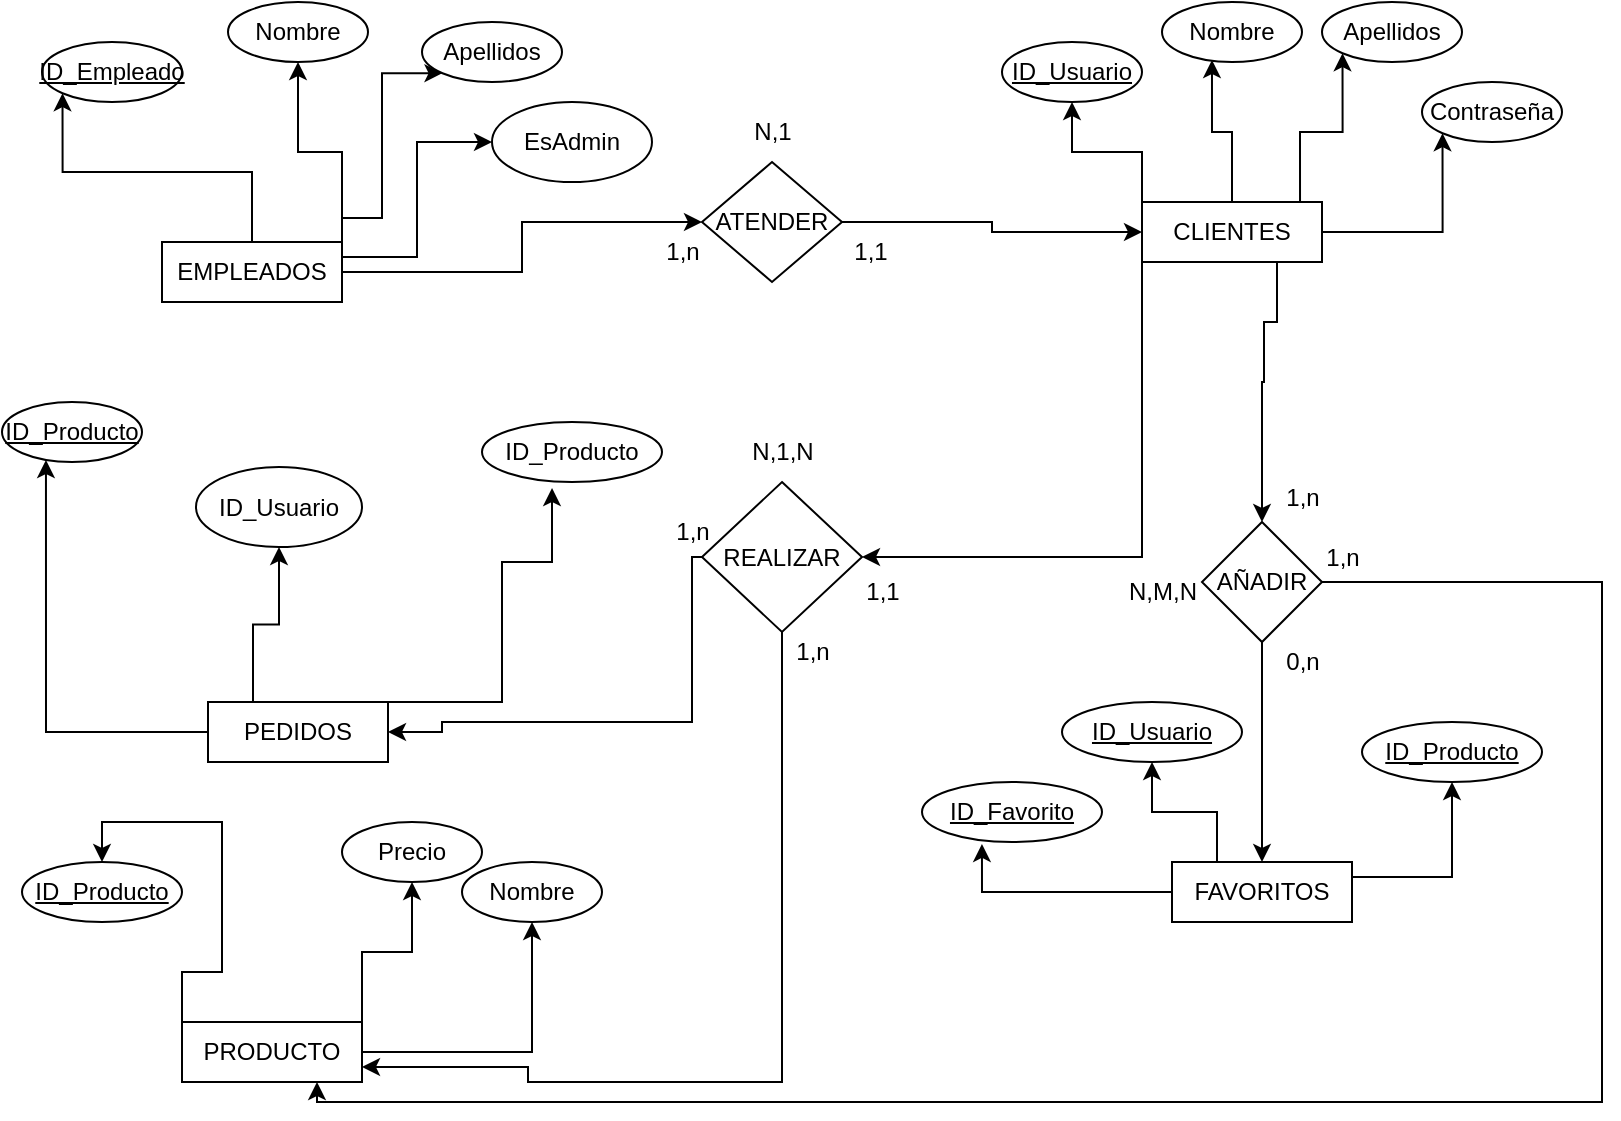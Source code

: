 <mxfile version="24.8.3">
  <diagram name="Página-1" id="PMsqZecU0XxBIimgPMBO">
    <mxGraphModel dx="1195" dy="687" grid="1" gridSize="10" guides="1" tooltips="1" connect="1" arrows="1" fold="1" page="1" pageScale="1" pageWidth="827" pageHeight="1169" math="0" shadow="0">
      <root>
        <mxCell id="0" />
        <mxCell id="1" parent="0" />
        <mxCell id="o4-KJ6wp64jlqF8P8WxI-15" style="edgeStyle=orthogonalEdgeStyle;rounded=0;orthogonalLoop=1;jettySize=auto;html=1;entryX=0;entryY=1;entryDx=0;entryDy=0;exitX=0.878;exitY=0.067;exitDx=0;exitDy=0;exitPerimeter=0;" edge="1" parent="1" source="o4-KJ6wp64jlqF8P8WxI-1" target="o4-KJ6wp64jlqF8P8WxI-10">
          <mxGeometry relative="1" as="geometry">
            <mxPoint x="660" y="100" as="sourcePoint" />
          </mxGeometry>
        </mxCell>
        <mxCell id="o4-KJ6wp64jlqF8P8WxI-16" style="edgeStyle=orthogonalEdgeStyle;rounded=0;orthogonalLoop=1;jettySize=auto;html=1;entryX=0;entryY=1;entryDx=0;entryDy=0;" edge="1" parent="1" source="o4-KJ6wp64jlqF8P8WxI-1" target="o4-KJ6wp64jlqF8P8WxI-11">
          <mxGeometry relative="1" as="geometry" />
        </mxCell>
        <mxCell id="o4-KJ6wp64jlqF8P8WxI-61" style="edgeStyle=orthogonalEdgeStyle;rounded=0;orthogonalLoop=1;jettySize=auto;html=1;exitX=0;exitY=0;exitDx=0;exitDy=0;entryX=0.5;entryY=1;entryDx=0;entryDy=0;" edge="1" parent="1" source="o4-KJ6wp64jlqF8P8WxI-1" target="o4-KJ6wp64jlqF8P8WxI-6">
          <mxGeometry relative="1" as="geometry" />
        </mxCell>
        <mxCell id="o4-KJ6wp64jlqF8P8WxI-67" style="edgeStyle=orthogonalEdgeStyle;rounded=0;orthogonalLoop=1;jettySize=auto;html=1;exitX=0.75;exitY=1;exitDx=0;exitDy=0;entryX=0.5;entryY=0;entryDx=0;entryDy=0;" edge="1" parent="1" source="o4-KJ6wp64jlqF8P8WxI-1" target="o4-KJ6wp64jlqF8P8WxI-71">
          <mxGeometry relative="1" as="geometry">
            <mxPoint x="630" y="200.0" as="targetPoint" />
            <Array as="points">
              <mxPoint x="638" y="170" />
              <mxPoint x="631" y="170" />
              <mxPoint x="631" y="200" />
              <mxPoint x="630" y="200" />
            </Array>
          </mxGeometry>
        </mxCell>
        <mxCell id="o4-KJ6wp64jlqF8P8WxI-74" style="edgeStyle=orthogonalEdgeStyle;rounded=0;orthogonalLoop=1;jettySize=auto;html=1;exitX=0;exitY=1;exitDx=0;exitDy=0;entryX=1;entryY=0.5;entryDx=0;entryDy=0;" edge="1" parent="1" source="o4-KJ6wp64jlqF8P8WxI-1" target="o4-KJ6wp64jlqF8P8WxI-73">
          <mxGeometry relative="1" as="geometry" />
        </mxCell>
        <mxCell id="o4-KJ6wp64jlqF8P8WxI-1" value="CLIENTES" style="rounded=0;whiteSpace=wrap;html=1;" vertex="1" parent="1">
          <mxGeometry x="570" y="110" width="90" height="30" as="geometry" />
        </mxCell>
        <mxCell id="o4-KJ6wp64jlqF8P8WxI-20" style="edgeStyle=orthogonalEdgeStyle;rounded=0;orthogonalLoop=1;jettySize=auto;html=1;entryX=0;entryY=1;entryDx=0;entryDy=0;" edge="1" parent="1" source="o4-KJ6wp64jlqF8P8WxI-2" target="o4-KJ6wp64jlqF8P8WxI-17">
          <mxGeometry relative="1" as="geometry" />
        </mxCell>
        <mxCell id="o4-KJ6wp64jlqF8P8WxI-22" style="edgeStyle=orthogonalEdgeStyle;rounded=0;orthogonalLoop=1;jettySize=auto;html=1;exitX=1;exitY=0.25;exitDx=0;exitDy=0;entryX=0;entryY=1;entryDx=0;entryDy=0;" edge="1" parent="1" source="o4-KJ6wp64jlqF8P8WxI-2" target="o4-KJ6wp64jlqF8P8WxI-19">
          <mxGeometry relative="1" as="geometry">
            <Array as="points">
              <mxPoint x="190" y="118" />
              <mxPoint x="190" y="46" />
            </Array>
          </mxGeometry>
        </mxCell>
        <mxCell id="o4-KJ6wp64jlqF8P8WxI-25" style="edgeStyle=orthogonalEdgeStyle;rounded=0;orthogonalLoop=1;jettySize=auto;html=1;exitX=1;exitY=0;exitDx=0;exitDy=0;entryX=0.5;entryY=1;entryDx=0;entryDy=0;" edge="1" parent="1" source="o4-KJ6wp64jlqF8P8WxI-2" target="o4-KJ6wp64jlqF8P8WxI-18">
          <mxGeometry relative="1" as="geometry" />
        </mxCell>
        <mxCell id="o4-KJ6wp64jlqF8P8WxI-69" style="edgeStyle=orthogonalEdgeStyle;rounded=0;orthogonalLoop=1;jettySize=auto;html=1;entryX=0;entryY=0.5;entryDx=0;entryDy=0;" edge="1" parent="1" source="o4-KJ6wp64jlqF8P8WxI-2" target="o4-KJ6wp64jlqF8P8WxI-68">
          <mxGeometry relative="1" as="geometry" />
        </mxCell>
        <mxCell id="o4-KJ6wp64jlqF8P8WxI-84" style="edgeStyle=orthogonalEdgeStyle;rounded=0;orthogonalLoop=1;jettySize=auto;html=1;exitX=1;exitY=0.25;exitDx=0;exitDy=0;entryX=0;entryY=0.5;entryDx=0;entryDy=0;" edge="1" parent="1" source="o4-KJ6wp64jlqF8P8WxI-2" target="o4-KJ6wp64jlqF8P8WxI-83">
          <mxGeometry relative="1" as="geometry" />
        </mxCell>
        <mxCell id="o4-KJ6wp64jlqF8P8WxI-2" value="EMPLEADOS" style="rounded=0;whiteSpace=wrap;html=1;" vertex="1" parent="1">
          <mxGeometry x="80" y="130" width="90" height="30" as="geometry" />
        </mxCell>
        <mxCell id="o4-KJ6wp64jlqF8P8WxI-28" style="edgeStyle=orthogonalEdgeStyle;rounded=0;orthogonalLoop=1;jettySize=auto;html=1;exitX=0;exitY=0;exitDx=0;exitDy=0;entryX=0.5;entryY=1;entryDx=0;entryDy=0;" edge="1" parent="1" source="o4-KJ6wp64jlqF8P8WxI-3" target="o4-KJ6wp64jlqF8P8WxI-27">
          <mxGeometry relative="1" as="geometry" />
        </mxCell>
        <mxCell id="o4-KJ6wp64jlqF8P8WxI-31" style="edgeStyle=orthogonalEdgeStyle;rounded=0;orthogonalLoop=1;jettySize=auto;html=1;entryX=0.5;entryY=1;entryDx=0;entryDy=0;" edge="1" parent="1" source="o4-KJ6wp64jlqF8P8WxI-3" target="o4-KJ6wp64jlqF8P8WxI-30">
          <mxGeometry relative="1" as="geometry" />
        </mxCell>
        <mxCell id="o4-KJ6wp64jlqF8P8WxI-33" style="edgeStyle=orthogonalEdgeStyle;rounded=0;orthogonalLoop=1;jettySize=auto;html=1;exitX=1;exitY=0;exitDx=0;exitDy=0;entryX=0.5;entryY=1;entryDx=0;entryDy=0;" edge="1" parent="1" source="o4-KJ6wp64jlqF8P8WxI-3" target="o4-KJ6wp64jlqF8P8WxI-32">
          <mxGeometry relative="1" as="geometry" />
        </mxCell>
        <mxCell id="o4-KJ6wp64jlqF8P8WxI-3" value="PRODUCTO" style="rounded=0;whiteSpace=wrap;html=1;" vertex="1" parent="1">
          <mxGeometry x="90" y="520" width="90" height="30" as="geometry" />
        </mxCell>
        <mxCell id="o4-KJ6wp64jlqF8P8WxI-44" style="edgeStyle=orthogonalEdgeStyle;rounded=0;orthogonalLoop=1;jettySize=auto;html=1;exitX=0.75;exitY=0;exitDx=0;exitDy=0;entryX=0.389;entryY=1.1;entryDx=0;entryDy=0;entryPerimeter=0;" edge="1" parent="1" source="o4-KJ6wp64jlqF8P8WxI-4" target="o4-KJ6wp64jlqF8P8WxI-40">
          <mxGeometry relative="1" as="geometry">
            <Array as="points">
              <mxPoint x="250" y="360" />
              <mxPoint x="250" y="290" />
              <mxPoint x="275" y="290" />
              <mxPoint x="275" y="263" />
            </Array>
          </mxGeometry>
        </mxCell>
        <mxCell id="o4-KJ6wp64jlqF8P8WxI-100" style="edgeStyle=orthogonalEdgeStyle;rounded=0;orthogonalLoop=1;jettySize=auto;html=1;exitX=0.25;exitY=0;exitDx=0;exitDy=0;entryX=0.5;entryY=1;entryDx=0;entryDy=0;" edge="1" parent="1" source="o4-KJ6wp64jlqF8P8WxI-4" target="o4-KJ6wp64jlqF8P8WxI-99">
          <mxGeometry relative="1" as="geometry" />
        </mxCell>
        <mxCell id="o4-KJ6wp64jlqF8P8WxI-4" value="PEDIDOS" style="rounded=0;whiteSpace=wrap;html=1;" vertex="1" parent="1">
          <mxGeometry x="103" y="360" width="90" height="30" as="geometry" />
        </mxCell>
        <mxCell id="o4-KJ6wp64jlqF8P8WxI-50" style="edgeStyle=orthogonalEdgeStyle;rounded=0;orthogonalLoop=1;jettySize=auto;html=1;entryX=0.5;entryY=1;entryDx=0;entryDy=0;exitX=0.25;exitY=0;exitDx=0;exitDy=0;" edge="1" parent="1" source="o4-KJ6wp64jlqF8P8WxI-5" target="o4-KJ6wp64jlqF8P8WxI-47">
          <mxGeometry relative="1" as="geometry" />
        </mxCell>
        <mxCell id="o4-KJ6wp64jlqF8P8WxI-51" style="edgeStyle=orthogonalEdgeStyle;rounded=0;orthogonalLoop=1;jettySize=auto;html=1;exitX=1;exitY=0.25;exitDx=0;exitDy=0;entryX=0.5;entryY=1;entryDx=0;entryDy=0;" edge="1" parent="1" source="o4-KJ6wp64jlqF8P8WxI-5" target="o4-KJ6wp64jlqF8P8WxI-48">
          <mxGeometry relative="1" as="geometry" />
        </mxCell>
        <mxCell id="o4-KJ6wp64jlqF8P8WxI-5" value="FAVORITOS" style="rounded=0;whiteSpace=wrap;html=1;" vertex="1" parent="1">
          <mxGeometry x="585" y="440" width="90" height="30" as="geometry" />
        </mxCell>
        <mxCell id="o4-KJ6wp64jlqF8P8WxI-6" value="&lt;u&gt;ID_Usuario&lt;/u&gt;" style="ellipse;whiteSpace=wrap;html=1;" vertex="1" parent="1">
          <mxGeometry x="500" y="30" width="70" height="30" as="geometry" />
        </mxCell>
        <mxCell id="o4-KJ6wp64jlqF8P8WxI-9" value="Nombre" style="ellipse;whiteSpace=wrap;html=1;" vertex="1" parent="1">
          <mxGeometry x="580" y="10" width="70" height="30" as="geometry" />
        </mxCell>
        <mxCell id="o4-KJ6wp64jlqF8P8WxI-10" value="Apellidos" style="ellipse;whiteSpace=wrap;html=1;" vertex="1" parent="1">
          <mxGeometry x="660" y="10" width="70" height="30" as="geometry" />
        </mxCell>
        <mxCell id="o4-KJ6wp64jlqF8P8WxI-11" value="Contraseña" style="ellipse;whiteSpace=wrap;html=1;" vertex="1" parent="1">
          <mxGeometry x="710" y="50" width="70" height="30" as="geometry" />
        </mxCell>
        <mxCell id="o4-KJ6wp64jlqF8P8WxI-17" value="&lt;u&gt;ID_Empleado&lt;/u&gt;" style="ellipse;whiteSpace=wrap;html=1;" vertex="1" parent="1">
          <mxGeometry x="20" y="30" width="70" height="30" as="geometry" />
        </mxCell>
        <mxCell id="o4-KJ6wp64jlqF8P8WxI-18" value="Nombre" style="ellipse;whiteSpace=wrap;html=1;" vertex="1" parent="1">
          <mxGeometry x="113" y="10" width="70" height="30" as="geometry" />
        </mxCell>
        <mxCell id="o4-KJ6wp64jlqF8P8WxI-19" value="Apellidos" style="ellipse;whiteSpace=wrap;html=1;" vertex="1" parent="1">
          <mxGeometry x="210" y="20" width="70" height="30" as="geometry" />
        </mxCell>
        <mxCell id="o4-KJ6wp64jlqF8P8WxI-26" style="edgeStyle=orthogonalEdgeStyle;rounded=0;orthogonalLoop=1;jettySize=auto;html=1;exitX=0.5;exitY=1;exitDx=0;exitDy=0;" edge="1" parent="1" source="o4-KJ6wp64jlqF8P8WxI-19" target="o4-KJ6wp64jlqF8P8WxI-19">
          <mxGeometry relative="1" as="geometry" />
        </mxCell>
        <mxCell id="o4-KJ6wp64jlqF8P8WxI-27" value="&lt;u&gt;ID_Producto&lt;/u&gt;" style="ellipse;whiteSpace=wrap;html=1;direction=west;" vertex="1" parent="1">
          <mxGeometry x="10" y="440" width="80" height="30" as="geometry" />
        </mxCell>
        <mxCell id="o4-KJ6wp64jlqF8P8WxI-30" value="Nombre" style="ellipse;whiteSpace=wrap;html=1;" vertex="1" parent="1">
          <mxGeometry x="230" y="440" width="70" height="30" as="geometry" />
        </mxCell>
        <mxCell id="o4-KJ6wp64jlqF8P8WxI-32" value="Precio" style="ellipse;whiteSpace=wrap;html=1;" vertex="1" parent="1">
          <mxGeometry x="170" y="420" width="70" height="30" as="geometry" />
        </mxCell>
        <mxCell id="o4-KJ6wp64jlqF8P8WxI-36" value="&lt;u&gt;ID_Producto&lt;/u&gt;" style="ellipse;whiteSpace=wrap;html=1;" vertex="1" parent="1">
          <mxGeometry y="210" width="70" height="30" as="geometry" />
        </mxCell>
        <mxCell id="o4-KJ6wp64jlqF8P8WxI-37" style="edgeStyle=orthogonalEdgeStyle;rounded=0;orthogonalLoop=1;jettySize=auto;html=1;entryX=0.314;entryY=0.967;entryDx=0;entryDy=0;entryPerimeter=0;" edge="1" parent="1" source="o4-KJ6wp64jlqF8P8WxI-4" target="o4-KJ6wp64jlqF8P8WxI-36">
          <mxGeometry relative="1" as="geometry" />
        </mxCell>
        <mxCell id="o4-KJ6wp64jlqF8P8WxI-40" value="ID_Producto" style="ellipse;whiteSpace=wrap;html=1;" vertex="1" parent="1">
          <mxGeometry x="240" y="220" width="90" height="30" as="geometry" />
        </mxCell>
        <mxCell id="o4-KJ6wp64jlqF8P8WxI-46" value="&lt;u&gt;ID_Favorito&lt;/u&gt;" style="ellipse;whiteSpace=wrap;html=1;" vertex="1" parent="1">
          <mxGeometry x="460" y="400" width="90" height="30" as="geometry" />
        </mxCell>
        <mxCell id="o4-KJ6wp64jlqF8P8WxI-47" value="&lt;u&gt;ID_Usuario&lt;/u&gt;" style="ellipse;whiteSpace=wrap;html=1;" vertex="1" parent="1">
          <mxGeometry x="530" y="360" width="90" height="30" as="geometry" />
        </mxCell>
        <mxCell id="o4-KJ6wp64jlqF8P8WxI-48" value="&lt;u&gt;ID_Producto&lt;/u&gt;" style="ellipse;whiteSpace=wrap;html=1;" vertex="1" parent="1">
          <mxGeometry x="680" y="370" width="90" height="30" as="geometry" />
        </mxCell>
        <mxCell id="o4-KJ6wp64jlqF8P8WxI-49" style="edgeStyle=orthogonalEdgeStyle;rounded=0;orthogonalLoop=1;jettySize=auto;html=1;entryX=0.333;entryY=1.033;entryDx=0;entryDy=0;entryPerimeter=0;" edge="1" parent="1" source="o4-KJ6wp64jlqF8P8WxI-5" target="o4-KJ6wp64jlqF8P8WxI-46">
          <mxGeometry relative="1" as="geometry" />
        </mxCell>
        <mxCell id="o4-KJ6wp64jlqF8P8WxI-60" style="edgeStyle=orthogonalEdgeStyle;rounded=0;orthogonalLoop=1;jettySize=auto;html=1;exitX=0.5;exitY=0;exitDx=0;exitDy=0;entryX=0.357;entryY=0.967;entryDx=0;entryDy=0;entryPerimeter=0;" edge="1" parent="1" source="o4-KJ6wp64jlqF8P8WxI-1" target="o4-KJ6wp64jlqF8P8WxI-9">
          <mxGeometry relative="1" as="geometry" />
        </mxCell>
        <mxCell id="o4-KJ6wp64jlqF8P8WxI-70" style="edgeStyle=orthogonalEdgeStyle;rounded=0;orthogonalLoop=1;jettySize=auto;html=1;exitX=1;exitY=0.5;exitDx=0;exitDy=0;entryX=0;entryY=0.5;entryDx=0;entryDy=0;" edge="1" parent="1" source="o4-KJ6wp64jlqF8P8WxI-68" target="o4-KJ6wp64jlqF8P8WxI-1">
          <mxGeometry relative="1" as="geometry" />
        </mxCell>
        <mxCell id="o4-KJ6wp64jlqF8P8WxI-68" value="ATENDER" style="rhombus;whiteSpace=wrap;html=1;" vertex="1" parent="1">
          <mxGeometry x="350" y="90" width="70" height="60" as="geometry" />
        </mxCell>
        <mxCell id="o4-KJ6wp64jlqF8P8WxI-72" style="edgeStyle=orthogonalEdgeStyle;rounded=0;orthogonalLoop=1;jettySize=auto;html=1;" edge="1" parent="1" source="o4-KJ6wp64jlqF8P8WxI-71" target="o4-KJ6wp64jlqF8P8WxI-5">
          <mxGeometry relative="1" as="geometry" />
        </mxCell>
        <mxCell id="o4-KJ6wp64jlqF8P8WxI-82" style="edgeStyle=orthogonalEdgeStyle;rounded=0;orthogonalLoop=1;jettySize=auto;html=1;entryX=0.75;entryY=1;entryDx=0;entryDy=0;exitX=1;exitY=0.5;exitDx=0;exitDy=0;" edge="1" parent="1" source="o4-KJ6wp64jlqF8P8WxI-71" target="o4-KJ6wp64jlqF8P8WxI-3">
          <mxGeometry relative="1" as="geometry">
            <Array as="points">
              <mxPoint x="800" y="300" />
              <mxPoint x="800" y="560" />
              <mxPoint x="158" y="560" />
            </Array>
          </mxGeometry>
        </mxCell>
        <mxCell id="o4-KJ6wp64jlqF8P8WxI-71" value="AÑADIR" style="rhombus;whiteSpace=wrap;html=1;" vertex="1" parent="1">
          <mxGeometry x="600" y="270" width="60" height="60" as="geometry" />
        </mxCell>
        <mxCell id="o4-KJ6wp64jlqF8P8WxI-75" style="edgeStyle=orthogonalEdgeStyle;rounded=0;orthogonalLoop=1;jettySize=auto;html=1;exitX=0;exitY=0.5;exitDx=0;exitDy=0;entryX=1;entryY=0.5;entryDx=0;entryDy=0;" edge="1" parent="1" source="o4-KJ6wp64jlqF8P8WxI-73" target="o4-KJ6wp64jlqF8P8WxI-4">
          <mxGeometry relative="1" as="geometry">
            <Array as="points">
              <mxPoint x="345" y="370" />
              <mxPoint x="220" y="370" />
              <mxPoint x="220" y="375" />
            </Array>
          </mxGeometry>
        </mxCell>
        <mxCell id="o4-KJ6wp64jlqF8P8WxI-77" style="edgeStyle=orthogonalEdgeStyle;rounded=0;orthogonalLoop=1;jettySize=auto;html=1;entryX=1;entryY=0.75;entryDx=0;entryDy=0;exitX=0.5;exitY=1;exitDx=0;exitDy=0;" edge="1" parent="1" source="o4-KJ6wp64jlqF8P8WxI-73" target="o4-KJ6wp64jlqF8P8WxI-3">
          <mxGeometry relative="1" as="geometry">
            <mxPoint x="405" y="530" as="targetPoint" />
            <mxPoint x="400" y="320" as="sourcePoint" />
            <Array as="points">
              <mxPoint x="390" y="325" />
              <mxPoint x="390" y="550" />
              <mxPoint x="263" y="550" />
              <mxPoint x="263" y="543" />
            </Array>
          </mxGeometry>
        </mxCell>
        <mxCell id="o4-KJ6wp64jlqF8P8WxI-73" value="REALIZAR" style="rhombus;whiteSpace=wrap;html=1;" vertex="1" parent="1">
          <mxGeometry x="350" y="250" width="80" height="75" as="geometry" />
        </mxCell>
        <mxCell id="o4-KJ6wp64jlqF8P8WxI-83" value="EsAdmin" style="ellipse;whiteSpace=wrap;html=1;" vertex="1" parent="1">
          <mxGeometry x="245" y="60" width="80" height="40" as="geometry" />
        </mxCell>
        <mxCell id="o4-KJ6wp64jlqF8P8WxI-85" value="1,n" style="text;html=1;align=center;verticalAlign=middle;resizable=0;points=[];autosize=1;strokeColor=none;fillColor=none;" vertex="1" parent="1">
          <mxGeometry x="320" y="120" width="40" height="30" as="geometry" />
        </mxCell>
        <mxCell id="o4-KJ6wp64jlqF8P8WxI-87" value="1,1" style="text;html=1;align=center;verticalAlign=middle;resizable=0;points=[];autosize=1;strokeColor=none;fillColor=none;" vertex="1" parent="1">
          <mxGeometry x="414" y="120" width="40" height="30" as="geometry" />
        </mxCell>
        <mxCell id="o4-KJ6wp64jlqF8P8WxI-89" value="N,1" style="text;html=1;align=center;verticalAlign=middle;resizable=0;points=[];autosize=1;strokeColor=none;fillColor=none;" vertex="1" parent="1">
          <mxGeometry x="365" y="60" width="40" height="30" as="geometry" />
        </mxCell>
        <mxCell id="o4-KJ6wp64jlqF8P8WxI-90" value="1,n" style="text;html=1;align=center;verticalAlign=middle;resizable=0;points=[];autosize=1;strokeColor=none;fillColor=none;" vertex="1" parent="1">
          <mxGeometry x="650" y="272.5" width="40" height="30" as="geometry" />
        </mxCell>
        <mxCell id="o4-KJ6wp64jlqF8P8WxI-91" value="0,n" style="text;html=1;align=center;verticalAlign=middle;resizable=0;points=[];autosize=1;strokeColor=none;fillColor=none;" vertex="1" parent="1">
          <mxGeometry x="630" y="325" width="40" height="30" as="geometry" />
        </mxCell>
        <mxCell id="o4-KJ6wp64jlqF8P8WxI-92" value="1,n" style="text;html=1;align=center;verticalAlign=middle;resizable=0;points=[];autosize=1;strokeColor=none;fillColor=none;" vertex="1" parent="1">
          <mxGeometry x="630" y="242.5" width="40" height="30" as="geometry" />
        </mxCell>
        <mxCell id="o4-KJ6wp64jlqF8P8WxI-93" value="N,M,N" style="text;html=1;align=center;verticalAlign=middle;resizable=0;points=[];autosize=1;strokeColor=none;fillColor=none;" vertex="1" parent="1">
          <mxGeometry x="550" y="290" width="60" height="30" as="geometry" />
        </mxCell>
        <mxCell id="o4-KJ6wp64jlqF8P8WxI-95" value="1,1" style="text;html=1;align=center;verticalAlign=middle;resizable=0;points=[];autosize=1;strokeColor=none;fillColor=none;" vertex="1" parent="1">
          <mxGeometry x="420" y="290" width="40" height="30" as="geometry" />
        </mxCell>
        <mxCell id="o4-KJ6wp64jlqF8P8WxI-96" value="1,n" style="text;html=1;align=center;verticalAlign=middle;resizable=0;points=[];autosize=1;strokeColor=none;fillColor=none;" vertex="1" parent="1">
          <mxGeometry x="325" y="260" width="40" height="30" as="geometry" />
        </mxCell>
        <mxCell id="o4-KJ6wp64jlqF8P8WxI-97" value="1,n" style="text;html=1;align=center;verticalAlign=middle;resizable=0;points=[];autosize=1;strokeColor=none;fillColor=none;" vertex="1" parent="1">
          <mxGeometry x="385" y="320" width="40" height="30" as="geometry" />
        </mxCell>
        <mxCell id="o4-KJ6wp64jlqF8P8WxI-98" value="N,1,N" style="text;html=1;align=center;verticalAlign=middle;resizable=0;points=[];autosize=1;strokeColor=none;fillColor=none;" vertex="1" parent="1">
          <mxGeometry x="365" y="220" width="50" height="30" as="geometry" />
        </mxCell>
        <mxCell id="o4-KJ6wp64jlqF8P8WxI-99" value="ID_Usuario" style="ellipse;whiteSpace=wrap;html=1;" vertex="1" parent="1">
          <mxGeometry x="97" y="242.5" width="83" height="40" as="geometry" />
        </mxCell>
      </root>
    </mxGraphModel>
  </diagram>
</mxfile>
